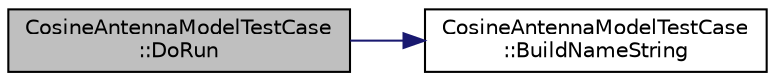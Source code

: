 digraph "CosineAntennaModelTestCase::DoRun"
{
 // LATEX_PDF_SIZE
  edge [fontname="Helvetica",fontsize="10",labelfontname="Helvetica",labelfontsize="10"];
  node [fontname="Helvetica",fontsize="10",shape=record];
  rankdir="LR";
  Node1 [label="CosineAntennaModelTestCase\l::DoRun",height=0.2,width=0.4,color="black", fillcolor="grey75", style="filled", fontcolor="black",tooltip="Implementation to actually run this TestCase."];
  Node1 -> Node2 [color="midnightblue",fontsize="10",style="solid",fontname="Helvetica"];
  Node2 [label="CosineAntennaModelTestCase\l::BuildNameString",height=0.2,width=0.4,color="black", fillcolor="white", style="filled",URL="$class_cosine_antenna_model_test_case.html#ac2c3324fb937499f524b7e7d85bcd59e",tooltip=" "];
}
